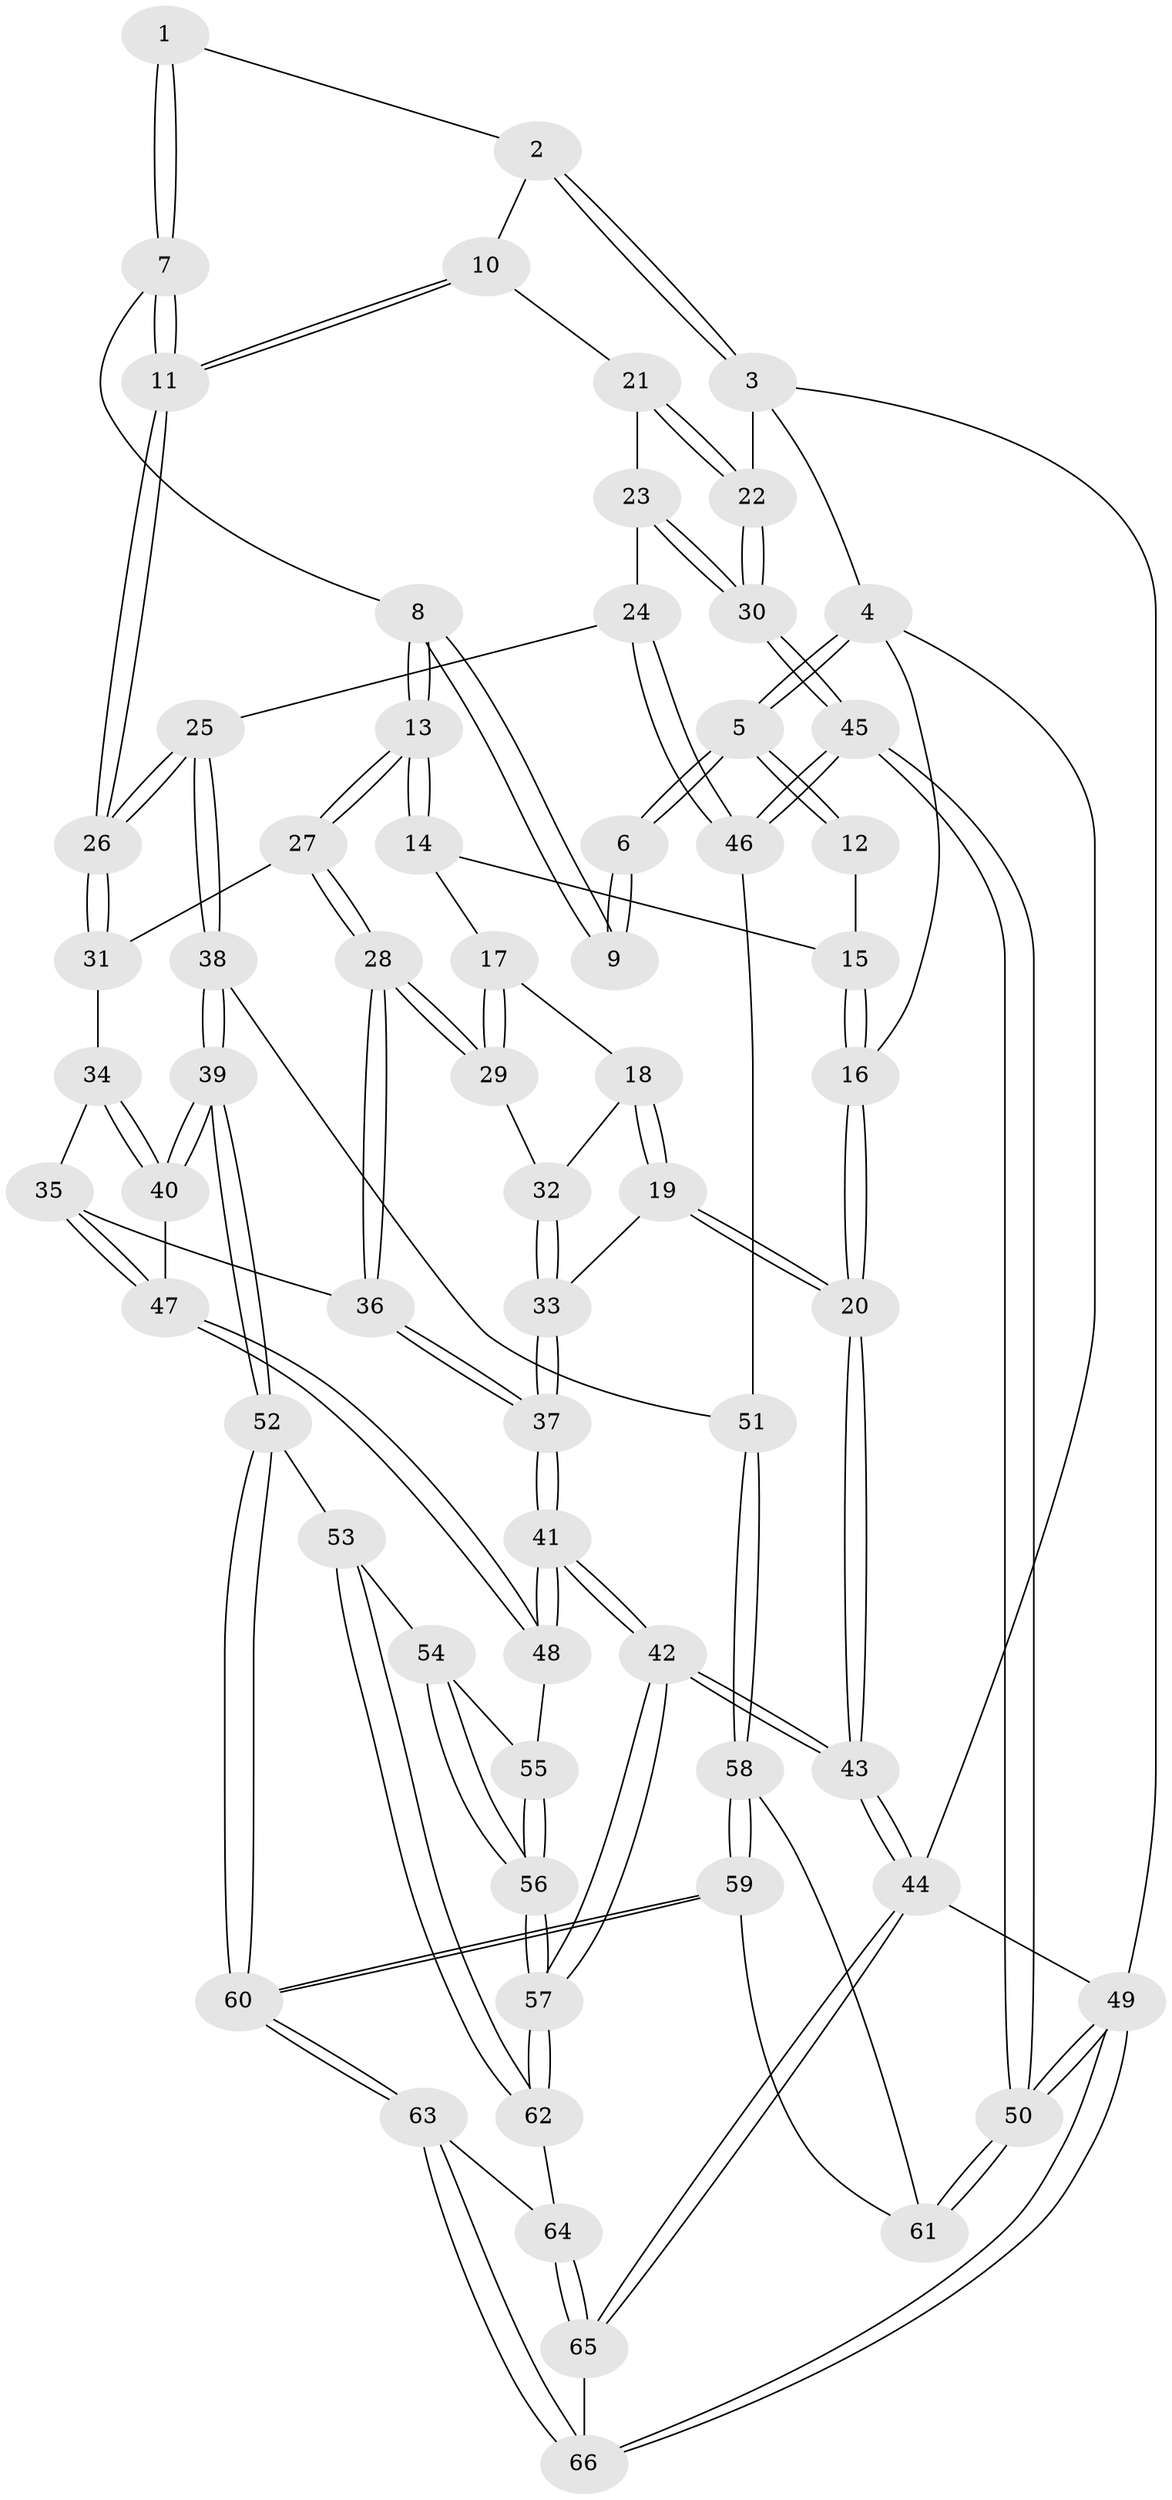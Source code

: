 // coarse degree distribution, {4: 0.43243243243243246, 5: 0.2972972972972973, 3: 0.1891891891891892, 6: 0.05405405405405406, 2: 0.02702702702702703}
// Generated by graph-tools (version 1.1) at 2025/42/03/06/25 10:42:27]
// undirected, 66 vertices, 162 edges
graph export_dot {
graph [start="1"]
  node [color=gray90,style=filled];
  1 [pos="+0.6563248170791742+0"];
  2 [pos="+0.7071264500694001+0"];
  3 [pos="+1+0"];
  4 [pos="+0+0"];
  5 [pos="+0+0"];
  6 [pos="+0.5012889722622378+0"];
  7 [pos="+0.6332798746997929+0.06516026173317817"];
  8 [pos="+0.45309424615608385+0.21231399084877559"];
  9 [pos="+0.42793154594822924+0.006042359356200436"];
  10 [pos="+0.7897439754644997+0.1837978316456724"];
  11 [pos="+0.6830473174308371+0.26694448322507375"];
  12 [pos="+0.26985784859457973+0.08058604856984236"];
  13 [pos="+0.4527756671122761+0.21792702494561472"];
  14 [pos="+0.25139075145475925+0.16982753765012537"];
  15 [pos="+0.25046694548575466+0.16741764061742698"];
  16 [pos="+0+0"];
  17 [pos="+0.21475977299269472+0.25539920028785446"];
  18 [pos="+0+0.18036334835273823"];
  19 [pos="+0+0.1586433636296552"];
  20 [pos="+0+0.08018677608438418"];
  21 [pos="+0.9054142974647554+0.18084634066042496"];
  22 [pos="+1+0.008282724723116381"];
  23 [pos="+0.8884467701597236+0.3008715633273563"];
  24 [pos="+0.8402097849505025+0.3867556577641475"];
  25 [pos="+0.6552504608391287+0.3381500883950257"];
  26 [pos="+0.6500174694540525+0.3265171737076427"];
  27 [pos="+0.4630833727891208+0.24534911079495372"];
  28 [pos="+0.23657551051663764+0.3347835736228566"];
  29 [pos="+0.23414476440632553+0.3324526382924266"];
  30 [pos="+1+0.36523179757117347"];
  31 [pos="+0.48857579976818827+0.27375940540848137"];
  32 [pos="+0.1816083600762458+0.33941646550822246"];
  33 [pos="+0.08365921906853425+0.3799478396864117"];
  34 [pos="+0.4583004987901823+0.3254524115626325"];
  35 [pos="+0.2782996833932553+0.41567067167811983"];
  36 [pos="+0.24402956186734304+0.3665247236255328"];
  37 [pos="+0.08811747048567495+0.5082933141549718"];
  38 [pos="+0.6300303841576413+0.5305799463429165"];
  39 [pos="+0.5773474715374469+0.5759386203773743"];
  40 [pos="+0.41397135878107544+0.4556529781072412"];
  41 [pos="+0.056192774100475726+0.6244054628230702"];
  42 [pos="+0+0.7749429733943076"];
  43 [pos="+0+0.8269419774519333"];
  44 [pos="+0+1"];
  45 [pos="+1+0.5239675377106071"];
  46 [pos="+0.97621892637681+0.5107398026428809"];
  47 [pos="+0.30815833359522715+0.5015420324751939"];
  48 [pos="+0.30591390765313375+0.5082531509015191"];
  49 [pos="+1+1"];
  50 [pos="+1+0.820783034733964"];
  51 [pos="+0.7960880460958786+0.6063757433391016"];
  52 [pos="+0.526306050359693+0.6670907448514753"];
  53 [pos="+0.4440631832420137+0.6634676107016114"];
  54 [pos="+0.397225497730623+0.644998271936294"];
  55 [pos="+0.3329911310836016+0.5505113307897769"];
  56 [pos="+0.1977324147969776+0.7368299093296677"];
  57 [pos="+0.09501010071385378+0.7863443319091385"];
  58 [pos="+0.7966240988316221+0.6359119181128116"];
  59 [pos="+0.6793249521341232+0.9002325551008319"];
  60 [pos="+0.6292361670149973+0.9378446812589665"];
  61 [pos="+0.9498166792172703+0.8132575891184924"];
  62 [pos="+0.31013196899396733+0.8651233880871085"];
  63 [pos="+0.5931981205004028+1"];
  64 [pos="+0.3130249222326134+0.8676499171243275"];
  65 [pos="+0.13926339398991652+1"];
  66 [pos="+0.5966036717911963+1"];
  1 -- 2;
  1 -- 7;
  1 -- 7;
  2 -- 3;
  2 -- 3;
  2 -- 10;
  3 -- 4;
  3 -- 22;
  3 -- 49;
  4 -- 5;
  4 -- 5;
  4 -- 16;
  4 -- 44;
  5 -- 6;
  5 -- 6;
  5 -- 12;
  5 -- 12;
  6 -- 9;
  6 -- 9;
  7 -- 8;
  7 -- 11;
  7 -- 11;
  8 -- 9;
  8 -- 9;
  8 -- 13;
  8 -- 13;
  10 -- 11;
  10 -- 11;
  10 -- 21;
  11 -- 26;
  11 -- 26;
  12 -- 15;
  13 -- 14;
  13 -- 14;
  13 -- 27;
  13 -- 27;
  14 -- 15;
  14 -- 17;
  15 -- 16;
  15 -- 16;
  16 -- 20;
  16 -- 20;
  17 -- 18;
  17 -- 29;
  17 -- 29;
  18 -- 19;
  18 -- 19;
  18 -- 32;
  19 -- 20;
  19 -- 20;
  19 -- 33;
  20 -- 43;
  20 -- 43;
  21 -- 22;
  21 -- 22;
  21 -- 23;
  22 -- 30;
  22 -- 30;
  23 -- 24;
  23 -- 30;
  23 -- 30;
  24 -- 25;
  24 -- 46;
  24 -- 46;
  25 -- 26;
  25 -- 26;
  25 -- 38;
  25 -- 38;
  26 -- 31;
  26 -- 31;
  27 -- 28;
  27 -- 28;
  27 -- 31;
  28 -- 29;
  28 -- 29;
  28 -- 36;
  28 -- 36;
  29 -- 32;
  30 -- 45;
  30 -- 45;
  31 -- 34;
  32 -- 33;
  32 -- 33;
  33 -- 37;
  33 -- 37;
  34 -- 35;
  34 -- 40;
  34 -- 40;
  35 -- 36;
  35 -- 47;
  35 -- 47;
  36 -- 37;
  36 -- 37;
  37 -- 41;
  37 -- 41;
  38 -- 39;
  38 -- 39;
  38 -- 51;
  39 -- 40;
  39 -- 40;
  39 -- 52;
  39 -- 52;
  40 -- 47;
  41 -- 42;
  41 -- 42;
  41 -- 48;
  41 -- 48;
  42 -- 43;
  42 -- 43;
  42 -- 57;
  42 -- 57;
  43 -- 44;
  43 -- 44;
  44 -- 65;
  44 -- 65;
  44 -- 49;
  45 -- 46;
  45 -- 46;
  45 -- 50;
  45 -- 50;
  46 -- 51;
  47 -- 48;
  47 -- 48;
  48 -- 55;
  49 -- 50;
  49 -- 50;
  49 -- 66;
  49 -- 66;
  50 -- 61;
  50 -- 61;
  51 -- 58;
  51 -- 58;
  52 -- 53;
  52 -- 60;
  52 -- 60;
  53 -- 54;
  53 -- 62;
  53 -- 62;
  54 -- 55;
  54 -- 56;
  54 -- 56;
  55 -- 56;
  55 -- 56;
  56 -- 57;
  56 -- 57;
  57 -- 62;
  57 -- 62;
  58 -- 59;
  58 -- 59;
  58 -- 61;
  59 -- 60;
  59 -- 60;
  59 -- 61;
  60 -- 63;
  60 -- 63;
  62 -- 64;
  63 -- 64;
  63 -- 66;
  63 -- 66;
  64 -- 65;
  64 -- 65;
  65 -- 66;
}
